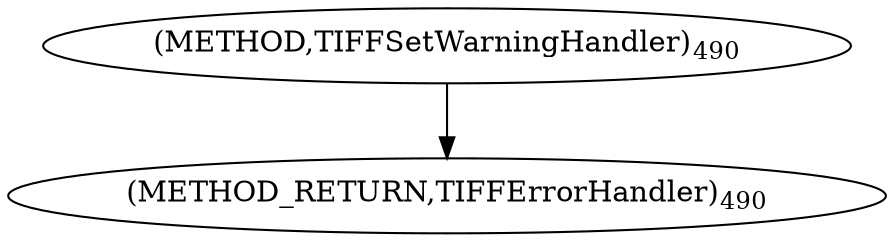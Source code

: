 digraph "TIFFSetWarningHandler" {  
"8981" [label = <(METHOD,TIFFSetWarningHandler)<SUB>490</SUB>> ]
"8983" [label = <(METHOD_RETURN,TIFFErrorHandler)<SUB>490</SUB>> ]
  "8981" -> "8983" 
}
